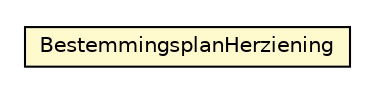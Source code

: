 #!/usr/local/bin/dot
#
# Class diagram 
# Generated by UMLGraph version R5_6-24-gf6e263 (http://www.umlgraph.org/)
#

digraph G {
	edge [fontname="Helvetica",fontsize=10,labelfontname="Helvetica",labelfontsize=10];
	node [fontname="Helvetica",fontsize=10,shape=plaintext];
	nodesep=0.25;
	ranksep=0.5;
	// nl.egem.stuf.sector.bg._0204.BSGFund.BestemmingsplanHerziening
	c44640 [label=<<table title="nl.egem.stuf.sector.bg._0204.BSGFund.BestemmingsplanHerziening" border="0" cellborder="1" cellspacing="0" cellpadding="2" port="p" bgcolor="lemonChiffon" href="./BSGFund.BestemmingsplanHerziening.html">
		<tr><td><table border="0" cellspacing="0" cellpadding="1">
<tr><td align="center" balign="center"> BestemmingsplanHerziening </td></tr>
		</table></td></tr>
		</table>>, URL="./BSGFund.BestemmingsplanHerziening.html", fontname="Helvetica", fontcolor="black", fontsize=10.0];
}

